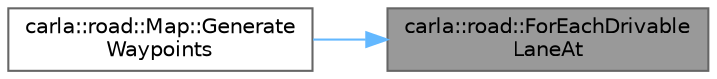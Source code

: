 digraph "carla::road::ForEachDrivableLaneAt"
{
 // INTERACTIVE_SVG=YES
 // LATEX_PDF_SIZE
  bgcolor="transparent";
  edge [fontname=Helvetica,fontsize=10,labelfontname=Helvetica,labelfontsize=10];
  node [fontname=Helvetica,fontsize=10,shape=box,height=0.2,width=0.4];
  rankdir="RL";
  Node1 [id="Node000001",label="carla::road::ForEachDrivable\lLaneAt",height=0.2,width=0.4,color="gray40", fillcolor="grey60", style="filled", fontcolor="black",tooltip="Return a waypoint for each drivable lane at distance on road."];
  Node1 -> Node2 [id="edge1_Node000001_Node000002",dir="back",color="steelblue1",style="solid",tooltip=" "];
  Node2 [id="Node000002",label="carla::road::Map::Generate\lWaypoints",height=0.2,width=0.4,color="grey40", fillcolor="white", style="filled",URL="$d0/d34/classcarla_1_1road_1_1Map.html#abdfe3af22dc12687c9d71decb7316fb2",tooltip="Generate all the waypoints in map separated by approx_distance."];
}
